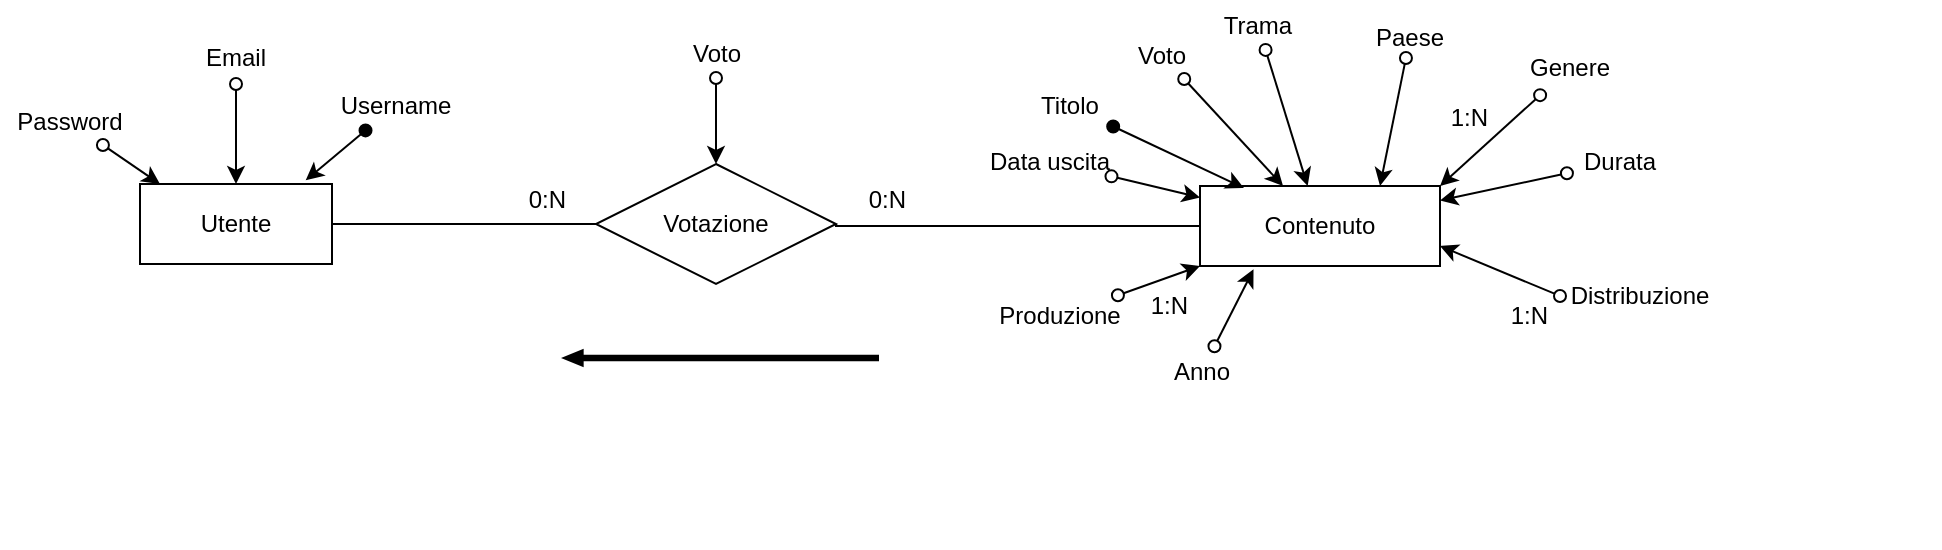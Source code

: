 <mxfile version="13.3.5" type="google"><diagram id="C5RBs43oDa-KdzZeNtuy" name="Page-1"><mxGraphModel dx="2428" dy="870" grid="1" gridSize="10" guides="1" tooltips="1" connect="1" arrows="1" fold="1" page="1" pageScale="1" pageWidth="827" pageHeight="1169" math="0" shadow="0"><root><mxCell id="WIyWlLk6GJQsqaUBKTNV-0"/><mxCell id="WIyWlLk6GJQsqaUBKTNV-1" parent="WIyWlLk6GJQsqaUBKTNV-0"/><mxCell id="O-lRZ1iTFfwu_sIoLluk-1" value="Utente" style="whiteSpace=wrap;html=1;align=center;" parent="WIyWlLk6GJQsqaUBKTNV-1" vertex="1"><mxGeometry x="-570" y="343" width="96" height="40" as="geometry"/></mxCell><mxCell id="O-lRZ1iTFfwu_sIoLluk-11" value="" style="swimlane;html=1;startSize=20;horizontal=1;containerType=tree;newEdgeStyle={&quot;edgeStyle&quot;:&quot;elbowEdgeStyle&quot;,&quot;startArrow&quot;:&quot;none&quot;,&quot;endArrow&quot;:&quot;none&quot;};strokeColor=none;fillColor=none;" parent="WIyWlLk6GJQsqaUBKTNV-1" vertex="1"><mxGeometry x="-240" y="304" width="570" height="221" as="geometry"/></mxCell><UserObject label="Contenuto" treeRoot="1" id="O-lRZ1iTFfwu_sIoLluk-14"><mxCell style="whiteSpace=wrap;html=1;align=center;treeFolding=1;treeMoving=1;newEdgeStyle={&quot;edgeStyle&quot;:&quot;elbowEdgeStyle&quot;,&quot;startArrow&quot;:&quot;none&quot;,&quot;endArrow&quot;:&quot;none&quot;};fillColor=none;" parent="O-lRZ1iTFfwu_sIoLluk-11" vertex="1"><mxGeometry x="200" y="40" width="120" height="40" as="geometry"/></mxCell></UserObject><mxCell id="O-lRZ1iTFfwu_sIoLluk-18" style="edgeStyle=orthogonalEdgeStyle;rounded=0;orthogonalLoop=1;jettySize=auto;html=1;exitX=0.5;exitY=1;exitDx=0;exitDy=0;" parent="O-lRZ1iTFfwu_sIoLluk-11" source="O-lRZ1iTFfwu_sIoLluk-14" target="O-lRZ1iTFfwu_sIoLluk-14" edge="1"><mxGeometry relative="1" as="geometry"/></mxCell><mxCell id="cqEF3u_zoiaYCsZccXSF-93" style="edgeStyle=none;rounded=0;orthogonalLoop=1;jettySize=auto;html=1;strokeColor=#000000;startFill=0;startArrow=oval;" parent="O-lRZ1iTFfwu_sIoLluk-11" source="cqEF3u_zoiaYCsZccXSF-89" target="O-lRZ1iTFfwu_sIoLluk-14" edge="1"><mxGeometry relative="1" as="geometry"/></mxCell><mxCell id="cqEF3u_zoiaYCsZccXSF-89" value="Data uscita" style="ellipse;whiteSpace=wrap;html=1;align=center;rounded=0;shadow=0;comic=0;fillColor=none;strokeColor=none;" parent="O-lRZ1iTFfwu_sIoLluk-11" vertex="1"><mxGeometry x="90" y="13" width="70" height="30" as="geometry"/></mxCell><mxCell id="cqEF3u_zoiaYCsZccXSF-97" style="edgeStyle=none;rounded=0;orthogonalLoop=1;jettySize=auto;html=1;entryX=1;entryY=0.75;entryDx=0;entryDy=0;strokeColor=#000000;startFill=0;startArrow=oval;exitX=0;exitY=0.5;exitDx=0;exitDy=0;" parent="O-lRZ1iTFfwu_sIoLluk-11" source="cqEF3u_zoiaYCsZccXSF-96" target="O-lRZ1iTFfwu_sIoLluk-14" edge="1"><mxGeometry relative="1" as="geometry"/></mxCell><mxCell id="cqEF3u_zoiaYCsZccXSF-96" value="Distribuzione" style="ellipse;whiteSpace=wrap;html=1;align=center;rounded=0;shadow=0;comic=0;fillColor=none;strokeColor=none;" parent="O-lRZ1iTFfwu_sIoLluk-11" vertex="1"><mxGeometry x="380" y="70" width="80" height="50" as="geometry"/></mxCell><mxCell id="cqEF3u_zoiaYCsZccXSF-98" value="1:N" style="resizable=0;html=1;align=right;verticalAlign=bottom;" parent="O-lRZ1iTFfwu_sIoLluk-11" connectable="0" vertex="1"><mxGeometry x="400" y="95.0" as="geometry"><mxPoint x="-26" y="18" as="offset"/></mxGeometry></mxCell><mxCell id="cqEF3u_zoiaYCsZccXSF-100" style="edgeStyle=none;rounded=0;orthogonalLoop=1;jettySize=auto;html=1;strokeColor=#000000;startFill=0;startArrow=oval;" parent="O-lRZ1iTFfwu_sIoLluk-11" source="cqEF3u_zoiaYCsZccXSF-99" target="O-lRZ1iTFfwu_sIoLluk-14" edge="1"><mxGeometry relative="1" as="geometry"><mxPoint x="330" y="60" as="targetPoint"/></mxGeometry></mxCell><mxCell id="cqEF3u_zoiaYCsZccXSF-99" value="Durata" style="ellipse;whiteSpace=wrap;html=1;align=center;rounded=0;shadow=0;comic=0;fillColor=none;strokeColor=none;" parent="O-lRZ1iTFfwu_sIoLluk-11" vertex="1"><mxGeometry x="380" y="16" width="60" height="24" as="geometry"/></mxCell><mxCell id="s8fy3M0xfsnQrsTBXCoZ-4" style="edgeStyle=none;rounded=0;orthogonalLoop=1;jettySize=auto;html=1;entryX=0;entryY=1;entryDx=0;entryDy=0;startFill=0;startArrow=oval;" parent="O-lRZ1iTFfwu_sIoLluk-11" source="s8fy3M0xfsnQrsTBXCoZ-3" target="O-lRZ1iTFfwu_sIoLluk-14" edge="1"><mxGeometry relative="1" as="geometry"/></mxCell><mxCell id="s8fy3M0xfsnQrsTBXCoZ-3" value="Produzione" style="ellipse;whiteSpace=wrap;html=1;align=center;rounded=0;shadow=0;comic=0;fillColor=none;strokeColor=none;" parent="O-lRZ1iTFfwu_sIoLluk-11" vertex="1"><mxGeometry x="90" y="90" width="80" height="30" as="geometry"/></mxCell><mxCell id="s8fy3M0xfsnQrsTBXCoZ-5" value="1:N" style="resizable=0;html=1;align=right;verticalAlign=bottom;" parent="O-lRZ1iTFfwu_sIoLluk-11" connectable="0" vertex="1"><mxGeometry x="220" y="90.0" as="geometry"><mxPoint x="-26" y="18" as="offset"/></mxGeometry></mxCell><mxCell id="s8fy3M0xfsnQrsTBXCoZ-37" value="1:N" style="resizable=0;html=1;align=right;verticalAlign=bottom;" parent="O-lRZ1iTFfwu_sIoLluk-11" connectable="0" vertex="1"><mxGeometry x="370" y="-4.0" as="geometry"><mxPoint x="-26" y="18" as="offset"/></mxGeometry></mxCell><mxCell id="s8fy3M0xfsnQrsTBXCoZ-41" value="Titolo" style="ellipse;whiteSpace=wrap;html=1;align=center;rounded=0;shadow=0;comic=0;fillColor=none;strokeColor=none;" parent="O-lRZ1iTFfwu_sIoLluk-11" vertex="1"><mxGeometry x="100" y="-13" width="70" height="26" as="geometry"/></mxCell><mxCell id="s8fy3M0xfsnQrsTBXCoZ-51" style="edgeStyle=none;rounded=0;orthogonalLoop=1;jettySize=auto;html=1;entryX=0.183;entryY=0.025;entryDx=0;entryDy=0;entryPerimeter=0;startFill=1;startArrow=oval;fillColor=none;" parent="O-lRZ1iTFfwu_sIoLluk-11" source="s8fy3M0xfsnQrsTBXCoZ-41" target="O-lRZ1iTFfwu_sIoLluk-14" edge="1"><mxGeometry relative="1" as="geometry"/></mxCell><mxCell id="_gwFZYI5X4m--KmvpJ_Z-33" style="edgeStyle=none;rounded=0;orthogonalLoop=1;jettySize=auto;html=1;startArrow=oval;startFill=0;entryX=0.223;entryY=1.042;entryDx=0;entryDy=0;entryPerimeter=0;" edge="1" parent="O-lRZ1iTFfwu_sIoLluk-11" source="_gwFZYI5X4m--KmvpJ_Z-32" target="O-lRZ1iTFfwu_sIoLluk-14"><mxGeometry relative="1" as="geometry"/></mxCell><mxCell id="_gwFZYI5X4m--KmvpJ_Z-32" value="Anno" style="ellipse;whiteSpace=wrap;html=1;align=center;rounded=0;shadow=0;comic=0;fillColor=none;strokeColor=none;" vertex="1" parent="O-lRZ1iTFfwu_sIoLluk-11"><mxGeometry x="160" y="120" width="82" height="25" as="geometry"/></mxCell><mxCell id="O-lRZ1iTFfwu_sIoLluk-34" style="edgeStyle=orthogonalEdgeStyle;rounded=0;orthogonalLoop=1;jettySize=auto;html=1;exitX=0;exitY=0.5;exitDx=0;exitDy=0;entryX=1;entryY=0.25;entryDx=0;entryDy=0;endArrow=none;" parent="WIyWlLk6GJQsqaUBKTNV-1" source="O-lRZ1iTFfwu_sIoLluk-33" target="O-lRZ1iTFfwu_sIoLluk-1" edge="1"><mxGeometry relative="1" as="geometry"><Array as="points"><mxPoint x="-474" y="363"/></Array></mxGeometry></mxCell><mxCell id="O-lRZ1iTFfwu_sIoLluk-37" style="edgeStyle=orthogonalEdgeStyle;rounded=0;orthogonalLoop=1;jettySize=auto;html=1;exitX=1;exitY=0.5;exitDx=0;exitDy=0;entryX=0;entryY=0.25;entryDx=0;entryDy=0;endArrow=none;" parent="WIyWlLk6GJQsqaUBKTNV-1" source="O-lRZ1iTFfwu_sIoLluk-33" target="O-lRZ1iTFfwu_sIoLluk-14" edge="1"><mxGeometry relative="1" as="geometry"><mxPoint x="-40" y="364" as="targetPoint"/><Array as="points"><mxPoint x="-40" y="364"/></Array></mxGeometry></mxCell><mxCell id="O-lRZ1iTFfwu_sIoLluk-33" value="Votazione" style="shape=rhombus;perimeter=rhombusPerimeter;whiteSpace=wrap;html=1;align=center;fillColor=none;" parent="WIyWlLk6GJQsqaUBKTNV-1" vertex="1"><mxGeometry x="-342" y="333" width="120" height="60" as="geometry"/></mxCell><mxCell id="cqEF3u_zoiaYCsZccXSF-53" value="0:N" style="resizable=0;html=1;align=right;verticalAlign=bottom;" parent="WIyWlLk6GJQsqaUBKTNV-1" connectable="0" vertex="1"><mxGeometry x="-357" y="359" as="geometry"/></mxCell><mxCell id="cqEF3u_zoiaYCsZccXSF-56" value="0:N" style="resizable=0;html=1;align=right;verticalAlign=bottom;" parent="WIyWlLk6GJQsqaUBKTNV-1" connectable="0" vertex="1"><mxGeometry x="-187" y="359" as="geometry"/></mxCell><mxCell id="cqEF3u_zoiaYCsZccXSF-63" style="edgeStyle=none;rounded=0;orthogonalLoop=1;jettySize=auto;html=1;strokeColor=#000000;fontSize=11;fillColor=none;startFill=0;startArrow=oval;" parent="WIyWlLk6GJQsqaUBKTNV-1" source="cqEF3u_zoiaYCsZccXSF-59" target="O-lRZ1iTFfwu_sIoLluk-1" edge="1"><mxGeometry relative="1" as="geometry"/></mxCell><mxCell id="cqEF3u_zoiaYCsZccXSF-59" value="Email" style="ellipse;whiteSpace=wrap;html=1;align=center;rounded=0;shadow=0;comic=0;fillColor=none;strokeColor=none;" parent="WIyWlLk6GJQsqaUBKTNV-1" vertex="1"><mxGeometry x="-557" y="266" width="70" height="27" as="geometry"/></mxCell><mxCell id="cqEF3u_zoiaYCsZccXSF-64" style="edgeStyle=none;rounded=0;orthogonalLoop=1;jettySize=auto;html=1;entryX=0.863;entryY=-0.046;entryDx=0;entryDy=0;strokeColor=#000000;fontSize=11;fillColor=none;startFill=1;startArrow=oval;entryPerimeter=0;" parent="WIyWlLk6GJQsqaUBKTNV-1" source="cqEF3u_zoiaYCsZccXSF-60" target="O-lRZ1iTFfwu_sIoLluk-1" edge="1"><mxGeometry relative="1" as="geometry"/></mxCell><mxCell id="cqEF3u_zoiaYCsZccXSF-60" value="Username" style="ellipse;whiteSpace=wrap;html=1;align=center;rounded=0;shadow=0;comic=0;fillColor=none;strokeColor=none;" parent="WIyWlLk6GJQsqaUBKTNV-1" vertex="1"><mxGeometry x="-487" y="290" width="90" height="27" as="geometry"/></mxCell><mxCell id="cqEF3u_zoiaYCsZccXSF-62" style="edgeStyle=none;rounded=0;orthogonalLoop=1;jettySize=auto;html=1;entryX=0.104;entryY=0;entryDx=0;entryDy=0;strokeColor=#000000;startFill=0;startArrow=oval;entryPerimeter=0;" parent="WIyWlLk6GJQsqaUBKTNV-1" source="cqEF3u_zoiaYCsZccXSF-61" target="O-lRZ1iTFfwu_sIoLluk-1" edge="1"><mxGeometry relative="1" as="geometry"/></mxCell><mxCell id="cqEF3u_zoiaYCsZccXSF-61" value="Password" style="ellipse;whiteSpace=wrap;html=1;align=center;rounded=0;shadow=0;comic=0;fillColor=none;strokeColor=none;" parent="WIyWlLk6GJQsqaUBKTNV-1" vertex="1"><mxGeometry x="-640" y="299" width="70" height="26" as="geometry"/></mxCell><mxCell id="cqEF3u_zoiaYCsZccXSF-102" style="edgeStyle=none;rounded=0;orthogonalLoop=1;jettySize=auto;html=1;entryX=0.75;entryY=0;entryDx=0;entryDy=0;strokeColor=#000000;startFill=0;startArrow=oval;" parent="WIyWlLk6GJQsqaUBKTNV-1" source="cqEF3u_zoiaYCsZccXSF-101" target="O-lRZ1iTFfwu_sIoLluk-14" edge="1"><mxGeometry relative="1" as="geometry"/></mxCell><mxCell id="cqEF3u_zoiaYCsZccXSF-101" value="Paese" style="ellipse;whiteSpace=wrap;html=1;align=center;rounded=0;shadow=0;comic=0;fillColor=none;strokeColor=none;" parent="WIyWlLk6GJQsqaUBKTNV-1" vertex="1"><mxGeometry x="30" y="260" width="70" height="20" as="geometry"/></mxCell><mxCell id="Kej-l51qC573vjT1cRVO-3" style="rounded=0;orthogonalLoop=1;jettySize=auto;html=1;startFill=0;startArrow=oval;" parent="WIyWlLk6GJQsqaUBKTNV-1" source="Kej-l51qC573vjT1cRVO-0" target="O-lRZ1iTFfwu_sIoLluk-33" edge="1"><mxGeometry relative="1" as="geometry"/></mxCell><mxCell id="Kej-l51qC573vjT1cRVO-0" value="Voto" style="ellipse;whiteSpace=wrap;html=1;align=center;rounded=0;shadow=0;strokeColor=none;fillColor=none;comic=0;" parent="WIyWlLk6GJQsqaUBKTNV-1" vertex="1"><mxGeometry x="-329.5" y="266" width="95" height="24" as="geometry"/></mxCell><mxCell id="s8fy3M0xfsnQrsTBXCoZ-52" style="edgeStyle=none;rounded=0;orthogonalLoop=1;jettySize=auto;html=1;startFill=0;startArrow=oval;" parent="WIyWlLk6GJQsqaUBKTNV-1" source="s8fy3M0xfsnQrsTBXCoZ-50" target="O-lRZ1iTFfwu_sIoLluk-14" edge="1"><mxGeometry relative="1" as="geometry"/></mxCell><mxCell id="s8fy3M0xfsnQrsTBXCoZ-50" value="Trama" style="ellipse;whiteSpace=wrap;html=1;align=center;rounded=0;shadow=0;comic=0;fillColor=none;strokeColor=none;" parent="WIyWlLk6GJQsqaUBKTNV-1" vertex="1"><mxGeometry x="-52" y="251" width="82" height="25" as="geometry"/></mxCell><mxCell id="cqEF3u_zoiaYCsZccXSF-90" value="Genere" style="ellipse;whiteSpace=wrap;html=1;align=center;rounded=0;shadow=0;comic=0;fillColor=none;strokeColor=none;" parent="WIyWlLk6GJQsqaUBKTNV-1" vertex="1"><mxGeometry x="110" y="270" width="70" height="30" as="geometry"/></mxCell><mxCell id="cqEF3u_zoiaYCsZccXSF-95" style="edgeStyle=none;rounded=0;orthogonalLoop=1;jettySize=auto;html=1;entryX=1;entryY=0;entryDx=0;entryDy=0;strokeColor=#000000;startFill=0;startArrow=oval;" parent="WIyWlLk6GJQsqaUBKTNV-1" source="cqEF3u_zoiaYCsZccXSF-90" target="O-lRZ1iTFfwu_sIoLluk-14" edge="1"><mxGeometry relative="1" as="geometry"/></mxCell><mxCell id="_gwFZYI5X4m--KmvpJ_Z-29" style="edgeStyle=none;rounded=0;orthogonalLoop=1;jettySize=auto;html=1;startArrow=oval;startFill=0;" edge="1" parent="WIyWlLk6GJQsqaUBKTNV-1" source="_gwFZYI5X4m--KmvpJ_Z-28" target="O-lRZ1iTFfwu_sIoLluk-14"><mxGeometry relative="1" as="geometry"/></mxCell><mxCell id="_gwFZYI5X4m--KmvpJ_Z-28" value="Voto" style="ellipse;whiteSpace=wrap;html=1;align=center;rounded=0;shadow=0;comic=0;fillColor=none;strokeColor=none;" vertex="1" parent="WIyWlLk6GJQsqaUBKTNV-1"><mxGeometry x="-100" y="266" width="82" height="25" as="geometry"/></mxCell><mxCell id="_gwFZYI5X4m--KmvpJ_Z-38" value="" style="endArrow=classic;html=1;shape=flexArrow;strokeColor=none;fillColor=#000000;startSize=6;width=3.333;endSize=3.443;endWidth=4.889;" edge="1" parent="WIyWlLk6GJQsqaUBKTNV-1"><mxGeometry width="50" height="50" relative="1" as="geometry"><mxPoint x="-200" y="430" as="sourcePoint"/><mxPoint x="-360" y="430" as="targetPoint"/></mxGeometry></mxCell></root></mxGraphModel></diagram></mxfile>